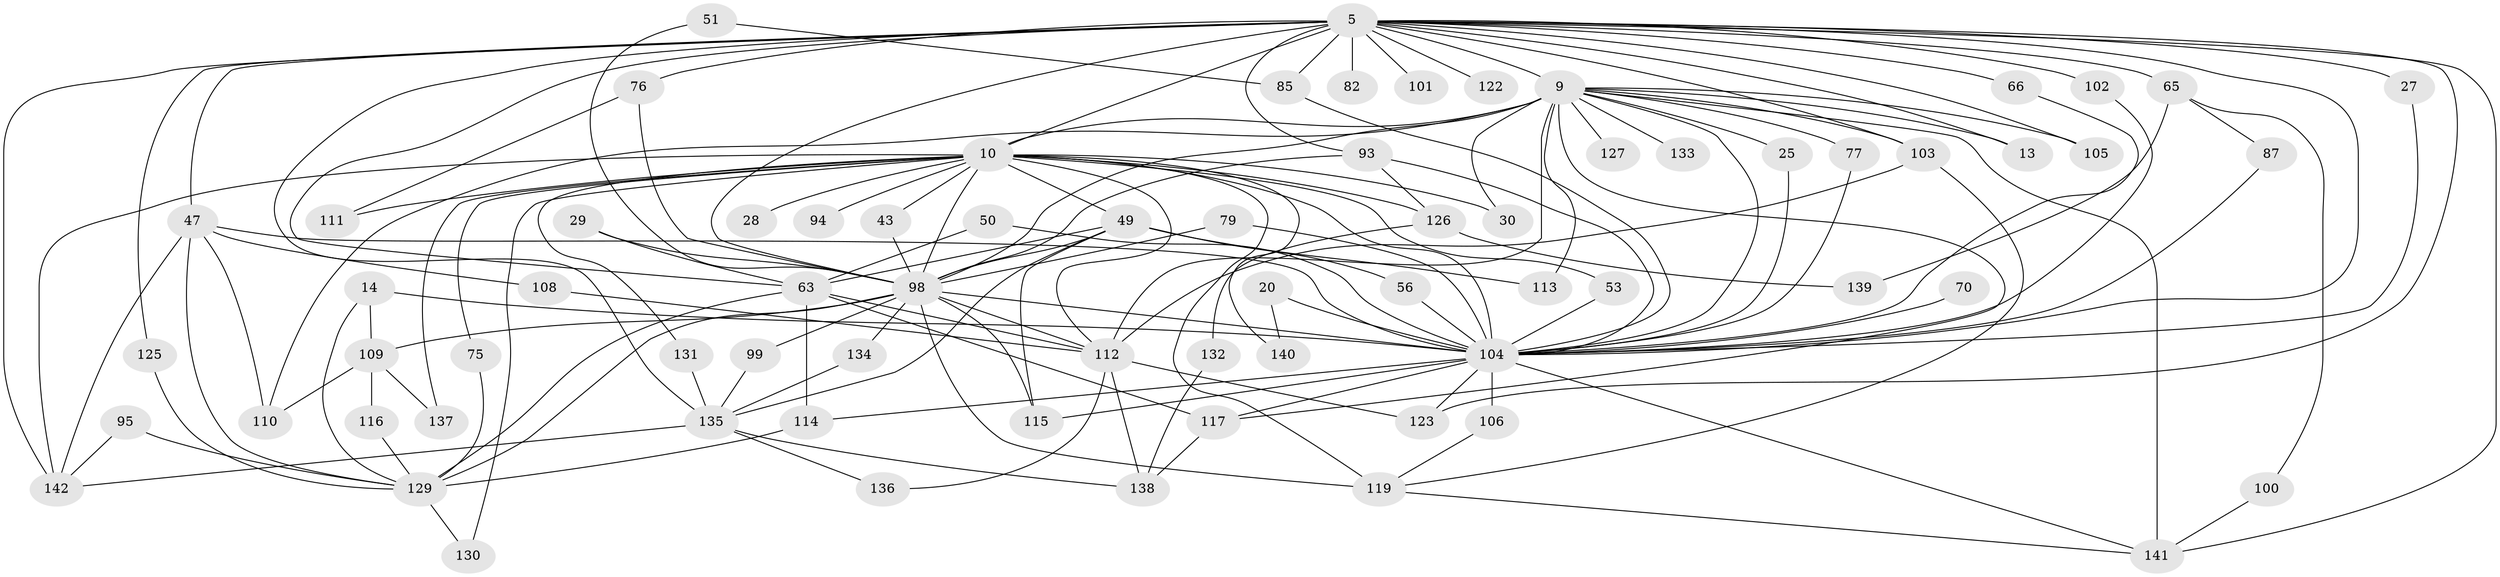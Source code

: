 // original degree distribution, {28: 0.007042253521126761, 31: 0.007042253521126761, 19: 0.007042253521126761, 24: 0.007042253521126761, 27: 0.007042253521126761, 23: 0.014084507042253521, 18: 0.007042253521126761, 22: 0.007042253521126761, 14: 0.007042253521126761, 6: 0.02112676056338028, 2: 0.49295774647887325, 3: 0.2535211267605634, 4: 0.07746478873239436, 5: 0.04225352112676056, 8: 0.02112676056338028, 9: 0.014084507042253521, 7: 0.007042253521126761}
// Generated by graph-tools (version 1.1) at 2025/43/03/09/25 04:43:57]
// undirected, 71 vertices, 148 edges
graph export_dot {
graph [start="1"]
  node [color=gray90,style=filled];
  5 [super="+1"];
  9 [super="+7"];
  10 [super="+8"];
  13;
  14;
  20;
  25;
  27;
  28;
  29;
  30;
  43;
  47 [super="+26"];
  49 [super="+48"];
  50;
  51;
  53 [super="+42"];
  56 [super="+55"];
  63 [super="+54+36+57"];
  65 [super="+24"];
  66;
  70;
  75;
  76 [super="+61"];
  77;
  79;
  82;
  85 [super="+17"];
  87;
  93 [super="+35+81"];
  94;
  95;
  98 [super="+18+62+92+90"];
  99;
  100;
  101;
  102 [super="+19"];
  103 [super="+97"];
  104 [super="+64+68+6"];
  105;
  106;
  108;
  109 [super="+73"];
  110 [super="+88"];
  111;
  112 [super="+33+34+16+41+71"];
  113;
  114 [super="+89"];
  115 [super="+107"];
  116;
  117 [super="+67+15"];
  119 [super="+11"];
  122;
  123 [super="+121"];
  125;
  126 [super="+120"];
  127;
  129 [super="+52"];
  130;
  131;
  132;
  133 [super="+124"];
  134;
  135 [super="+128+84"];
  136;
  137 [super="+118"];
  138 [super="+74"];
  139;
  140;
  141 [super="+46+86"];
  142 [super="+83+91"];
  5 -- 9 [weight=6];
  5 -- 10 [weight=4];
  5 -- 13;
  5 -- 82 [weight=2];
  5 -- 101 [weight=2];
  5 -- 103 [weight=2];
  5 -- 105;
  5 -- 123;
  5 -- 135 [weight=4];
  5 -- 65 [weight=3];
  5 -- 66;
  5 -- 76 [weight=2];
  5 -- 85 [weight=3];
  5 -- 27;
  5 -- 102;
  5 -- 122;
  5 -- 125;
  5 -- 47;
  5 -- 93;
  5 -- 98 [weight=5];
  5 -- 142;
  5 -- 63 [weight=3];
  5 -- 104 [weight=4];
  5 -- 141;
  9 -- 10 [weight=6];
  9 -- 133 [weight=3];
  9 -- 13;
  9 -- 141 [weight=4];
  9 -- 77;
  9 -- 25;
  9 -- 30;
  9 -- 105;
  9 -- 113;
  9 -- 127 [weight=2];
  9 -- 98 [weight=5];
  9 -- 112 [weight=2];
  9 -- 117 [weight=2];
  9 -- 110;
  9 -- 103;
  9 -- 104 [weight=7];
  10 -- 28 [weight=2];
  10 -- 43;
  10 -- 94 [weight=2];
  10 -- 119 [weight=2];
  10 -- 126 [weight=2];
  10 -- 130;
  10 -- 131;
  10 -- 140;
  10 -- 75;
  10 -- 137 [weight=2];
  10 -- 30;
  10 -- 111;
  10 -- 49 [weight=3];
  10 -- 112;
  10 -- 53;
  10 -- 98 [weight=3];
  10 -- 142 [weight=2];
  10 -- 104 [weight=5];
  14 -- 129;
  14 -- 109;
  14 -- 104;
  20 -- 140;
  20 -- 104 [weight=2];
  25 -- 104;
  27 -- 104;
  29 -- 98;
  29 -- 63;
  43 -- 98;
  47 -- 129 [weight=2];
  47 -- 108;
  47 -- 142;
  47 -- 110;
  47 -- 104 [weight=3];
  49 -- 113;
  49 -- 56;
  49 -- 135 [weight=2];
  49 -- 98;
  49 -- 115;
  49 -- 63;
  50 -- 63;
  50 -- 104;
  51 -- 85;
  51 -- 98;
  53 -- 104;
  56 -- 104 [weight=2];
  63 -- 129;
  63 -- 112 [weight=2];
  63 -- 114;
  63 -- 117;
  65 -- 87;
  65 -- 139;
  65 -- 100;
  66 -- 104;
  70 -- 104;
  75 -- 129;
  76 -- 111;
  76 -- 98;
  77 -- 104;
  79 -- 98;
  79 -- 104;
  85 -- 104;
  87 -- 104;
  93 -- 126;
  93 -- 98;
  93 -- 104 [weight=2];
  95 -- 129;
  95 -- 142;
  98 -- 129 [weight=2];
  98 -- 134;
  98 -- 99;
  98 -- 104 [weight=7];
  98 -- 109 [weight=3];
  98 -- 112 [weight=3];
  98 -- 115;
  98 -- 119;
  99 -- 135;
  100 -- 141;
  102 -- 104;
  103 -- 112;
  103 -- 119;
  104 -- 106;
  104 -- 114;
  104 -- 115;
  104 -- 117;
  104 -- 123;
  104 -- 141;
  106 -- 119;
  108 -- 112;
  109 -- 116;
  109 -- 137;
  109 -- 110;
  112 -- 136;
  112 -- 138;
  112 -- 123;
  114 -- 129;
  116 -- 129;
  117 -- 138;
  119 -- 141;
  125 -- 129;
  126 -- 139;
  126 -- 132;
  129 -- 130;
  131 -- 135;
  132 -- 138;
  134 -- 135;
  135 -- 142;
  135 -- 136;
  135 -- 138;
}
